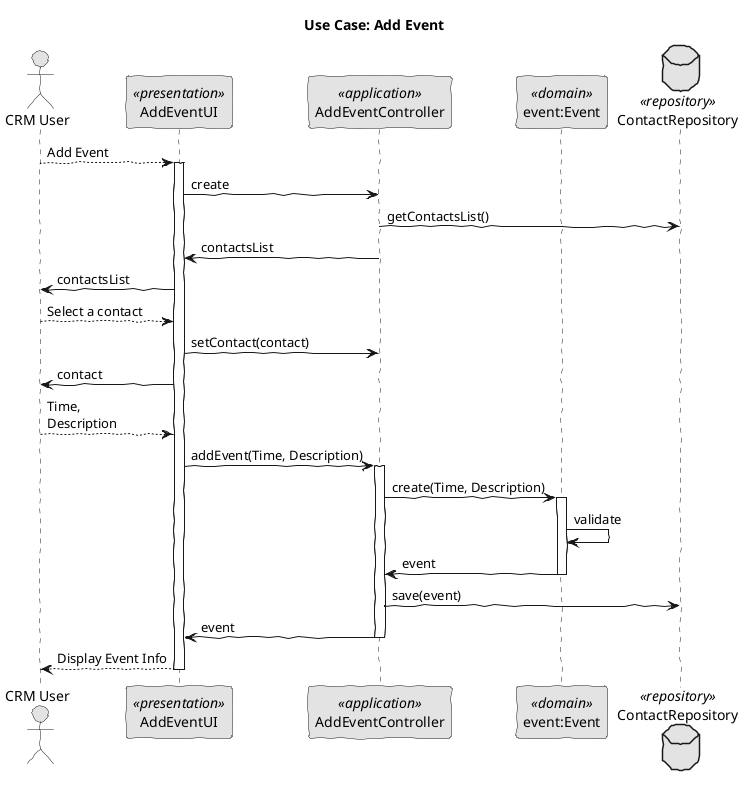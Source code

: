 @startuml uc_create_event_design.png
skinparam handwritten true
skinparam monochrome true
skinparam packageStyle rect
skinparam defaultFontName FG Virgil
skinparam shadowing false

title Use Case: Add Event

actor "CRM User" as Actor  
participant AddEventUI as UI <<presentation>>
participant AddEventController as Controller <<application>>
participant "event:Event" as Domain <<domain>>
database ContactRepository as Repository <<repository>>

Actor --> UI: Add Event
activate UI
    UI -> Controller: create
    Controller -> Repository: getContactsList()
    Controller -> UI: contactsList
    UI -> Actor: contactsList
    Actor --> UI: Select a contact
    UI -> Controller: setContact(contact)
    UI -> Actor: contact
    
    Actor --> UI: Time,\nDescription
    UI -> Controller: addEvent(Time, Description)
    activate Controller
        Controller -> Domain: create(Time, Description)
        activate Domain
            Domain -> Domain: validate
            Domain -> Controller: event
        deactivate Domain
        Controller -> Repository: save(event)
        Controller -> UI: event
    deactivate Controller
    UI --> Actor: Display Event Info
deactivate UI

@enduml
